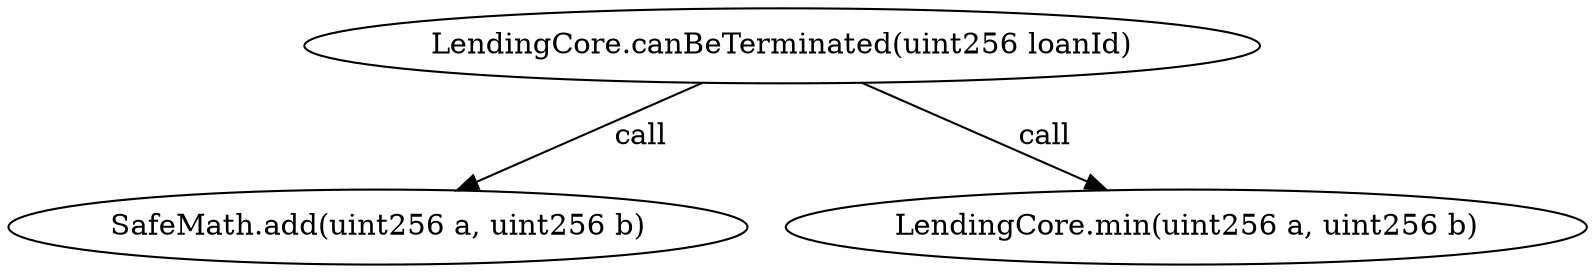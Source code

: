 digraph "" {
	graph [bb="0,0,643.8,124.8"];
	node [label="\N"];
	"LendingCore.canBeTerminated(uint256 loanId)"	 [height=0.5,
		pos="314.15,106.8",
		width=5.4463];
	"SafeMath.add(uint256 a, uint256 b)"	 [height=0.5,
		pos="149.15,18",
		width=4.1432];
	"LendingCore.canBeTerminated(uint256 loanId)" -> "SafeMath.add(uint256 a, uint256 b)" [key=call,
	label=" call",
	lp="259.01,62.4",
	pos="e,181.81,35.574 281.16,89.043 255.22,75.083 218.92,55.547 190.95,40.493"];
"LendingCore.min(uint256 a, uint256 b)" [height=0.5,
	pos="480.15,18",
	width=4.5458];
"LendingCore.canBeTerminated(uint256 loanId)" -> "LendingCore.min(uint256 a, uint256 b)" [key=call,
label=" call",
lp="424.01,62.4",
pos="e,447.02,35.726 347.35,89.043 373.47,75.068 410.05,55.504 438.2,40.444"];
}
digraph "" {
	graph [bb="0,0,643.8,124.8"];
	node [label="\N"];
	"LendingCore.canBeTerminated(uint256 loanId)"	 [height=0.5,
		pos="314.15,106.8",
		width=5.4463];
	"SafeMath.add(uint256 a, uint256 b)"	 [height=0.5,
		pos="149.15,18",
		width=4.1432];
	"LendingCore.canBeTerminated(uint256 loanId)" -> "SafeMath.add(uint256 a, uint256 b)" [key=call,
	label=" call",
	lp="259.01,62.4",
	pos="e,181.81,35.574 281.16,89.043 255.22,75.083 218.92,55.547 190.95,40.493"];
"LendingCore.min(uint256 a, uint256 b)" [height=0.5,
	pos="480.15,18",
	width=4.5458];
"LendingCore.canBeTerminated(uint256 loanId)" -> "LendingCore.min(uint256 a, uint256 b)" [key=call,
label=" call",
lp="424.01,62.4",
pos="e,447.02,35.726 347.35,89.043 373.47,75.068 410.05,55.504 438.2,40.444"];
}
